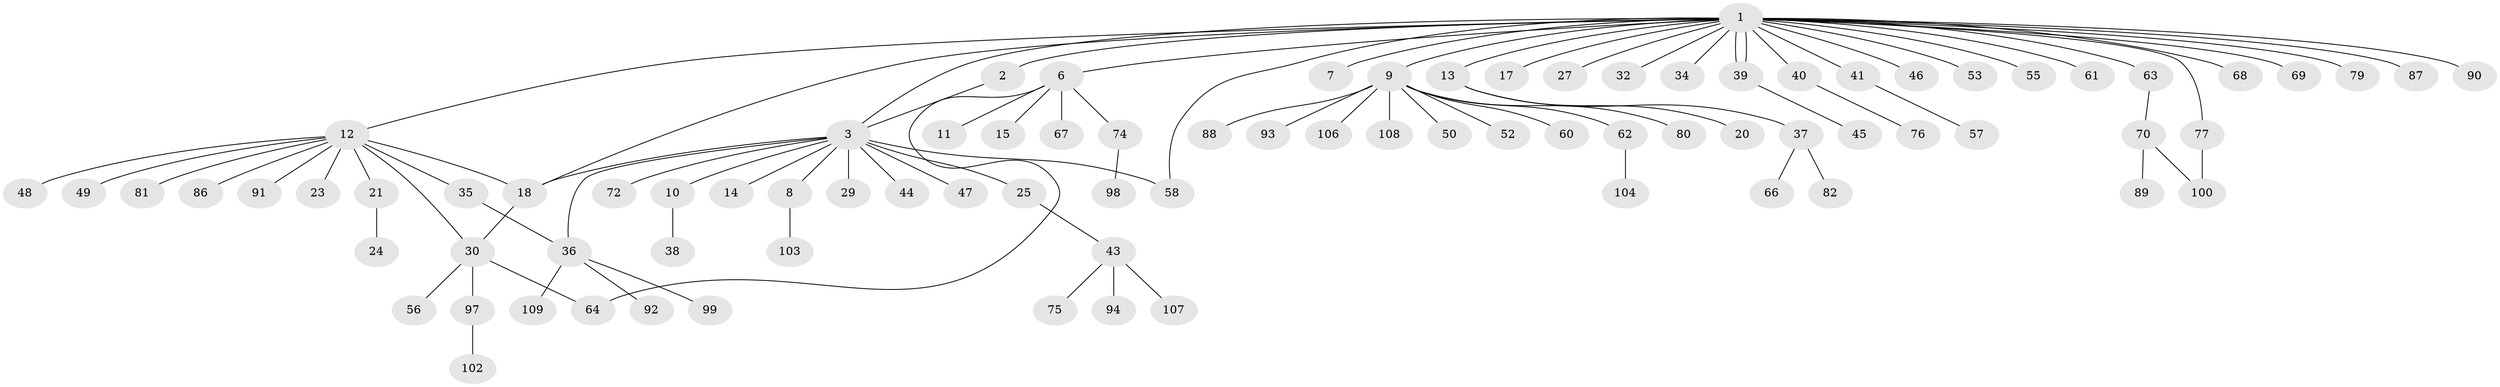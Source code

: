 // Generated by graph-tools (version 1.1) at 2025/23/03/03/25 07:23:51]
// undirected, 85 vertices, 93 edges
graph export_dot {
graph [start="1"]
  node [color=gray90,style=filled];
  1 [super="+5"];
  2 [super="+16"];
  3 [super="+4"];
  6 [super="+22"];
  7;
  8;
  9 [super="+33"];
  10 [super="+78"];
  11;
  12 [super="+26"];
  13 [super="+42"];
  14;
  15;
  17 [super="+19"];
  18 [super="+31"];
  20;
  21;
  23;
  24 [super="+65"];
  25 [super="+28"];
  27;
  29;
  30 [super="+54"];
  32 [super="+73"];
  34;
  35;
  36 [super="+51"];
  37 [super="+85"];
  38;
  39;
  40;
  41;
  43 [super="+59"];
  44;
  45;
  46;
  47;
  48;
  49 [super="+83"];
  50;
  52;
  53;
  55 [super="+110"];
  56;
  57;
  58 [super="+71"];
  60;
  61;
  62;
  63 [super="+84"];
  64;
  66;
  67;
  68;
  69 [super="+101"];
  70;
  72;
  74 [super="+96"];
  75;
  76;
  77;
  79;
  80 [super="+95"];
  81;
  82;
  86;
  87;
  88;
  89;
  90;
  91;
  92;
  93;
  94;
  97 [super="+105"];
  98;
  99;
  100;
  102;
  103;
  104;
  106;
  107;
  108;
  109;
  1 -- 2 [weight=2];
  1 -- 3;
  1 -- 6;
  1 -- 7;
  1 -- 9;
  1 -- 12;
  1 -- 13;
  1 -- 17;
  1 -- 27;
  1 -- 32;
  1 -- 34;
  1 -- 39;
  1 -- 39;
  1 -- 40;
  1 -- 41;
  1 -- 46;
  1 -- 53;
  1 -- 55;
  1 -- 58;
  1 -- 61;
  1 -- 63;
  1 -- 68;
  1 -- 69;
  1 -- 77;
  1 -- 79;
  1 -- 87;
  1 -- 90;
  1 -- 18;
  2 -- 3;
  3 -- 8;
  3 -- 10;
  3 -- 14;
  3 -- 18;
  3 -- 25;
  3 -- 29;
  3 -- 36;
  3 -- 44;
  3 -- 47;
  3 -- 72;
  3 -- 58;
  6 -- 11;
  6 -- 15;
  6 -- 64;
  6 -- 67;
  6 -- 74;
  8 -- 103;
  9 -- 52;
  9 -- 60;
  9 -- 80;
  9 -- 88;
  9 -- 93;
  9 -- 106;
  9 -- 108;
  9 -- 50;
  9 -- 62;
  10 -- 38;
  12 -- 18 [weight=2];
  12 -- 21;
  12 -- 23;
  12 -- 35;
  12 -- 48;
  12 -- 49;
  12 -- 81;
  12 -- 86;
  12 -- 91;
  12 -- 30;
  13 -- 20;
  13 -- 37;
  18 -- 30;
  21 -- 24;
  25 -- 43;
  30 -- 97;
  30 -- 56;
  30 -- 64;
  35 -- 36;
  36 -- 92;
  36 -- 99;
  36 -- 109;
  37 -- 66;
  37 -- 82;
  39 -- 45;
  40 -- 76;
  41 -- 57;
  43 -- 94;
  43 -- 107;
  43 -- 75;
  62 -- 104;
  63 -- 70;
  70 -- 89;
  70 -- 100;
  74 -- 98;
  77 -- 100;
  97 -- 102;
}
